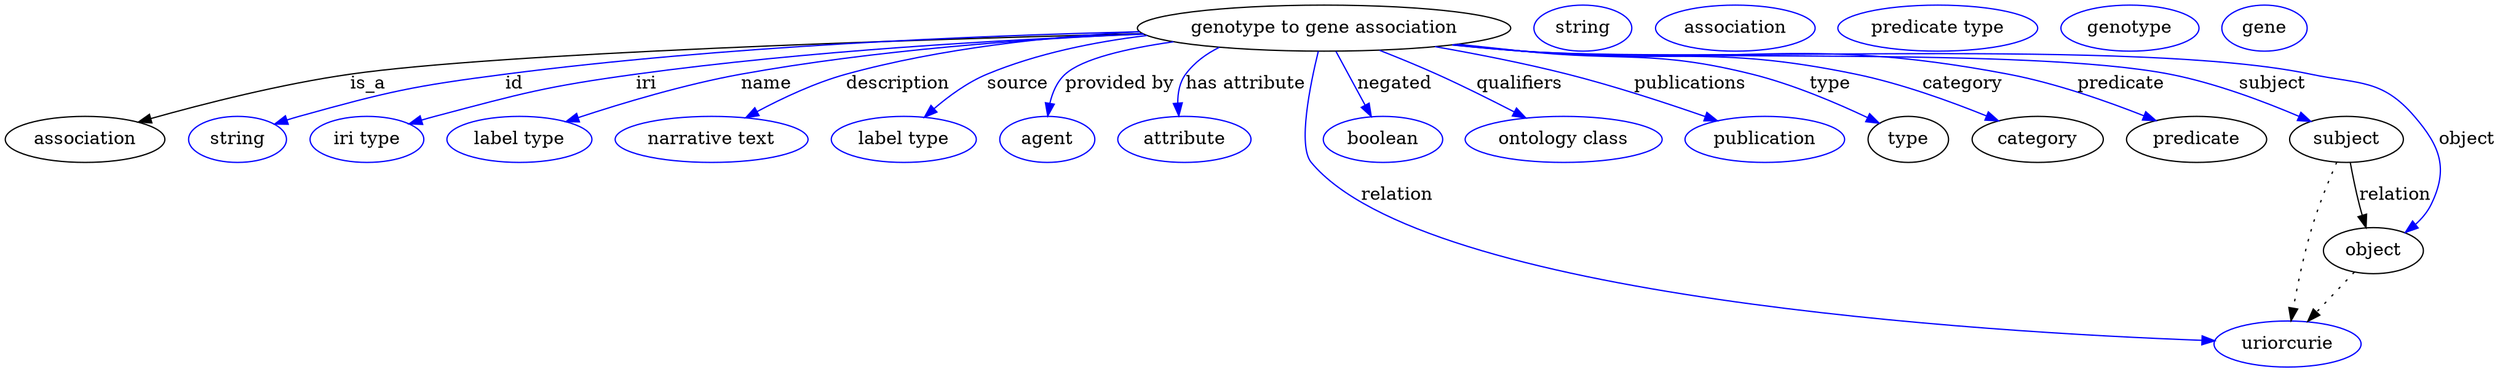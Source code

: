 digraph {
	graph [bb="0,0,1616,283"];
	node [label="\N"];
	"genotype to gene association"	 [height=0.5,
		label="genotype to gene association",
		pos="839.05,265",
		width=3.1233];
	association	 [height=0.5,
		pos="50.046,178",
		width=1.3902];
	"genotype to gene association" -> association	 [label=is_a,
		lp="232.05,221.5",
		pos="e,84.837,191.01 728.45,261.59 577.62,256.42 315.35,245.42 221.05,229 177.16,221.36 128.62,206.21 94.5,194.4"];
	id	 [color=blue,
		height=0.5,
		label=string,
		pos="149.05,178",
		width=0.84854];
	"genotype to gene association" -> id	 [color=blue,
		label=id,
		lp="330.55,221.5",
		pos="e,172.87,189.58 727.4,262.58 622.87,259.05 462.61,250.35 325.05,229 263.58,219.46 247.88,216.18 189.05,196 186.8,195.23 184.5,194.38 \
182.2,193.48",
		style=solid];
	iri	 [color=blue,
		height=0.5,
		label="iri type",
		pos="234.05,178",
		width=1.011];
	"genotype to gene association" -> iri	 [color=blue,
		label=iri,
		lp="415.55,221.5",
		pos="e,262.07,189.59 729.29,260.86 642.02,256.36 517.08,247.21 409.05,229 350.69,219.16 336.37,214.15 280.05,196 277.29,195.11 274.46,\
194.15 271.63,193.14",
		style=solid];
	name	 [color=blue,
		height=0.5,
		label="label type",
		pos="334.05,178",
		width=1.2638];
	"genotype to gene association" -> name	 [color=blue,
		label=name,
		lp="493.55,221.5",
		pos="e,364.87,191.36 729.35,260.93 657.24,256.58 561.18,247.58 478.05,229 442.16,220.98 402.9,206.69 374.46,195.27",
		style=solid];
	description	 [color=blue,
		height=0.5,
		label="narrative text",
		pos="455.05,178",
		width=1.6068];
	"genotype to gene association" -> description	 [color=blue,
		label=description,
		lp="577.55,221.5",
		pos="e,478.86,194.56 738.89,256.75 668.82,250.2 581.78,240.29 547.05,229 526.05,222.17 504.36,210.41 487.32,199.91",
		style=solid];
	source	 [color=blue,
		height=0.5,
		label="label type",
		pos="576.05,178",
		width=1.2638];
	"genotype to gene association" -> source	 [color=blue,
		label=source,
		lp="652.05,221.5",
		pos="e,591.02,195.41 749.21,254.08 703.96,247.62 654.45,238.79 634.05,229 620.75,222.62 608.18,212.31 598.16,202.62",
		style=solid];
	"provided by"	 [color=blue,
		height=0.5,
		label=agent,
		pos="669.05,178",
		width=0.83048];
	"genotype to gene association" -> "provided by"	 [color=blue,
		label="provided by",
		lp="716.05,221.5",
		pos="e,669.56,196.4 753.77,253.24 723.33,247.42 693.87,239.39 683.05,229 676.83,223.03 673.29,214.59 671.3,206.28",
		style=solid];
	"has attribute"	 [color=blue,
		height=0.5,
		label=attribute,
		pos="757.05,178",
		width=1.1193];
	"genotype to gene association" -> "has attribute"	 [color=blue,
		label="has attribute",
		lp="791.55,221.5",
		pos="e,752.91,195.93 781.52,249.38 772.26,244.34 763.83,237.72 758.05,229 753.62,222.33 752.19,214.01 752.2,206.04",
		style=solid];
	relation	 [color=blue,
		height=0.5,
		label=uriorcurie,
		pos="1479,18",
		width=1.2638];
	"genotype to gene association" -> relation	 [color=blue,
		label=relation,
		lp="906.05,134.5",
		pos="e,1434.2,21.165 833.87,246.67 828.59,223.62 823.73,184.16 844.05,160 918.88,71.012 1283.9,33.321 1424.1,21.968",
		style=solid];
	negated	 [color=blue,
		height=0.5,
		label=boolean,
		pos="891.05,178",
		width=1.0652];
	"genotype to gene association" -> negated	 [color=blue,
		label=negated,
		lp="890.55,221.5",
		pos="e,880.64,195.41 849.82,246.97 857.24,234.56 867.21,217.88 875.49,204.03",
		style=solid];
	qualifiers	 [color=blue,
		height=0.5,
		label="ontology class",
		pos="1009,178",
		width=1.7151];
	"genotype to gene association" -> qualifiers	 [color=blue,
		label=qualifiers,
		lp="971.05,221.5",
		pos="e,980.81,194.1 876.88,247.9 889.43,242.07 903.41,235.41 916.05,229 934.61,219.58 954.92,208.53 971.81,199.13",
		style=solid];
	publications	 [color=blue,
		height=0.5,
		label=publication,
		pos="1139,178",
		width=1.3902];
	"genotype to gene association" -> publications	 [color=blue,
		label=publications,
		lp="1077.5,221.5",
		pos="e,1106,191.65 911.35,251.12 939.56,245.14 972.03,237.54 1001,229 1033.6,219.43 1069.4,206.07 1096.5,195.43",
		style=solid];
	type	 [height=0.5,
		pos="1234,178",
		width=0.75];
	"genotype to gene association" -> type	 [color=blue,
		label=type,
		lp="1171,221.5",
		pos="e,1212.8,189.53 920.35,252.54 933.61,250.61 947.2,248.7 960.05,247 1028.8,237.9 1047.8,245.96 1115,229 1146.5,221.08 1180.2,205.91 \
1203.7,194.16",
		style=solid];
	category	 [height=0.5,
		pos="1320,178",
		width=1.1374];
	"genotype to gene association" -> category	 [color=blue,
		label=category,
		lp="1259.5,221.5",
		pos="e,1292.2,191.37 919,252.32 932.67,250.37 946.75,248.51 960.05,247 1060.6,235.55 1088.3,251.35 1187,229 1220.6,221.41 1256.9,207.04 \
1283.1,195.48",
		style=solid];
	predicate	 [height=0.5,
		pos="1422,178",
		width=1.1916];
	"genotype to gene association" -> predicate	 [color=blue,
		label=predicate,
		lp="1362,221.5",
		pos="e,1393.8,191.57 917.99,252.18 931.98,250.22 946.42,248.39 960.05,247 1104.9,232.28 1144.6,259.07 1287,229 1321.1,221.81 1358,207.4 \
1384.5,195.73",
		style=solid];
	subject	 [height=0.5,
		pos="1519,178",
		width=0.99297];
	"genotype to gene association" -> subject	 [color=blue,
		label=subject,
		lp="1457.5,221.5",
		pos="e,1493.9,191 917.65,252.07 931.74,250.11 946.3,248.31 960.05,247 1055.5,237.93 1297.3,248.99 1391,229 1424,221.97 1459.5,207.21 \
1484.7,195.37",
		style=solid];
	object	 [height=0.5,
		pos="1539,91",
		width=0.9027];
	"genotype to gene association" -> object	 [color=blue,
		label=object,
		lp="1599,178",
		pos="e,1559.2,105.27 917.32,252.03 931.51,250.06 946.19,248.27 960.05,247 1075.4,236.46 1367.7,252.75 1481,229 1519.9,220.86 1538.3,226.22 \
1564,196 1584.2,172.3 1588.2,155.68 1576,127 1573.8,121.74 1570.4,116.86 1566.5,112.51",
		style=solid];
	association_type	 [color=blue,
		height=0.5,
		label=string,
		pos="1000,265",
		width=0.84854];
	association_category	 [color=blue,
		height=0.5,
		label=association,
		pos="1099,265",
		width=1.3902];
	"genotype to gene association_predicate"	 [color=blue,
		height=0.5,
		label="predicate type",
		pos="1227,265",
		width=1.679];
	subject -> relation	 [pos="e,1482.4,36.239 1513.1,159.97 1508.6,146.12 1502.5,126.47 1498,109 1492.7,88.088 1487.7,64.188 1484.2,46.13",
		style=dotted];
	subject -> object	 [label=relation,
		lp="1551,134.5",
		pos="e,1534.9,109 1523.2,159.97 1525.9,148.08 1529.6,132.25 1532.7,118.76"];
	"genotype to gene association_subject"	 [color=blue,
		height=0.5,
		label=genotype,
		pos="1348,265",
		width=1.1916];
	object -> relation	 [pos="e,1493.2,35.261 1525.4,74.435 1517.8,65.207 1508.2,53.528 1499.8,43.191",
		style=dotted];
	"genotype to gene association_object"	 [color=blue,
		height=0.5,
		label=gene,
		pos="1436,265",
		width=0.75827];
}
